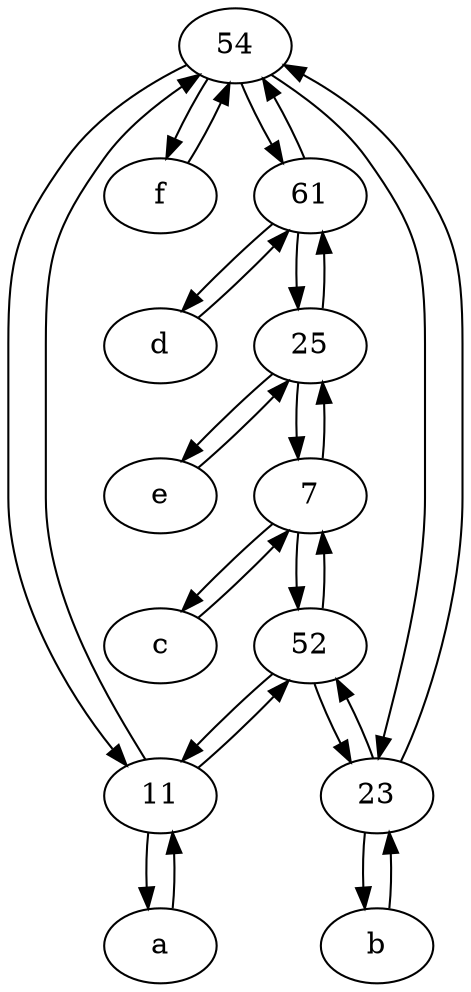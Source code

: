digraph  {
	54;
	52;
	25;
	a [pos="40,10!"];
	7;
	61;
	e [pos="30,50!"];
	f [pos="15,45!"];
	b [pos="50,20!"];
	11;
	d [pos="20,30!"];
	23;
	c [pos="20,10!"];
	52 -> 11;
	23 -> 52;
	7 -> 52;
	7 -> c;
	54 -> 23;
	11 -> 52;
	23 -> 54;
	54 -> 61;
	25 -> e;
	25 -> 61;
	7 -> 25;
	23 -> b;
	11 -> 54;
	f -> 54;
	52 -> 7;
	c -> 7;
	52 -> 23;
	11 -> a;
	54 -> f;
	d -> 61;
	61 -> d;
	a -> 11;
	54 -> 11;
	61 -> 25;
	25 -> 7;
	61 -> 54;
	e -> 25;
	b -> 23;

	}